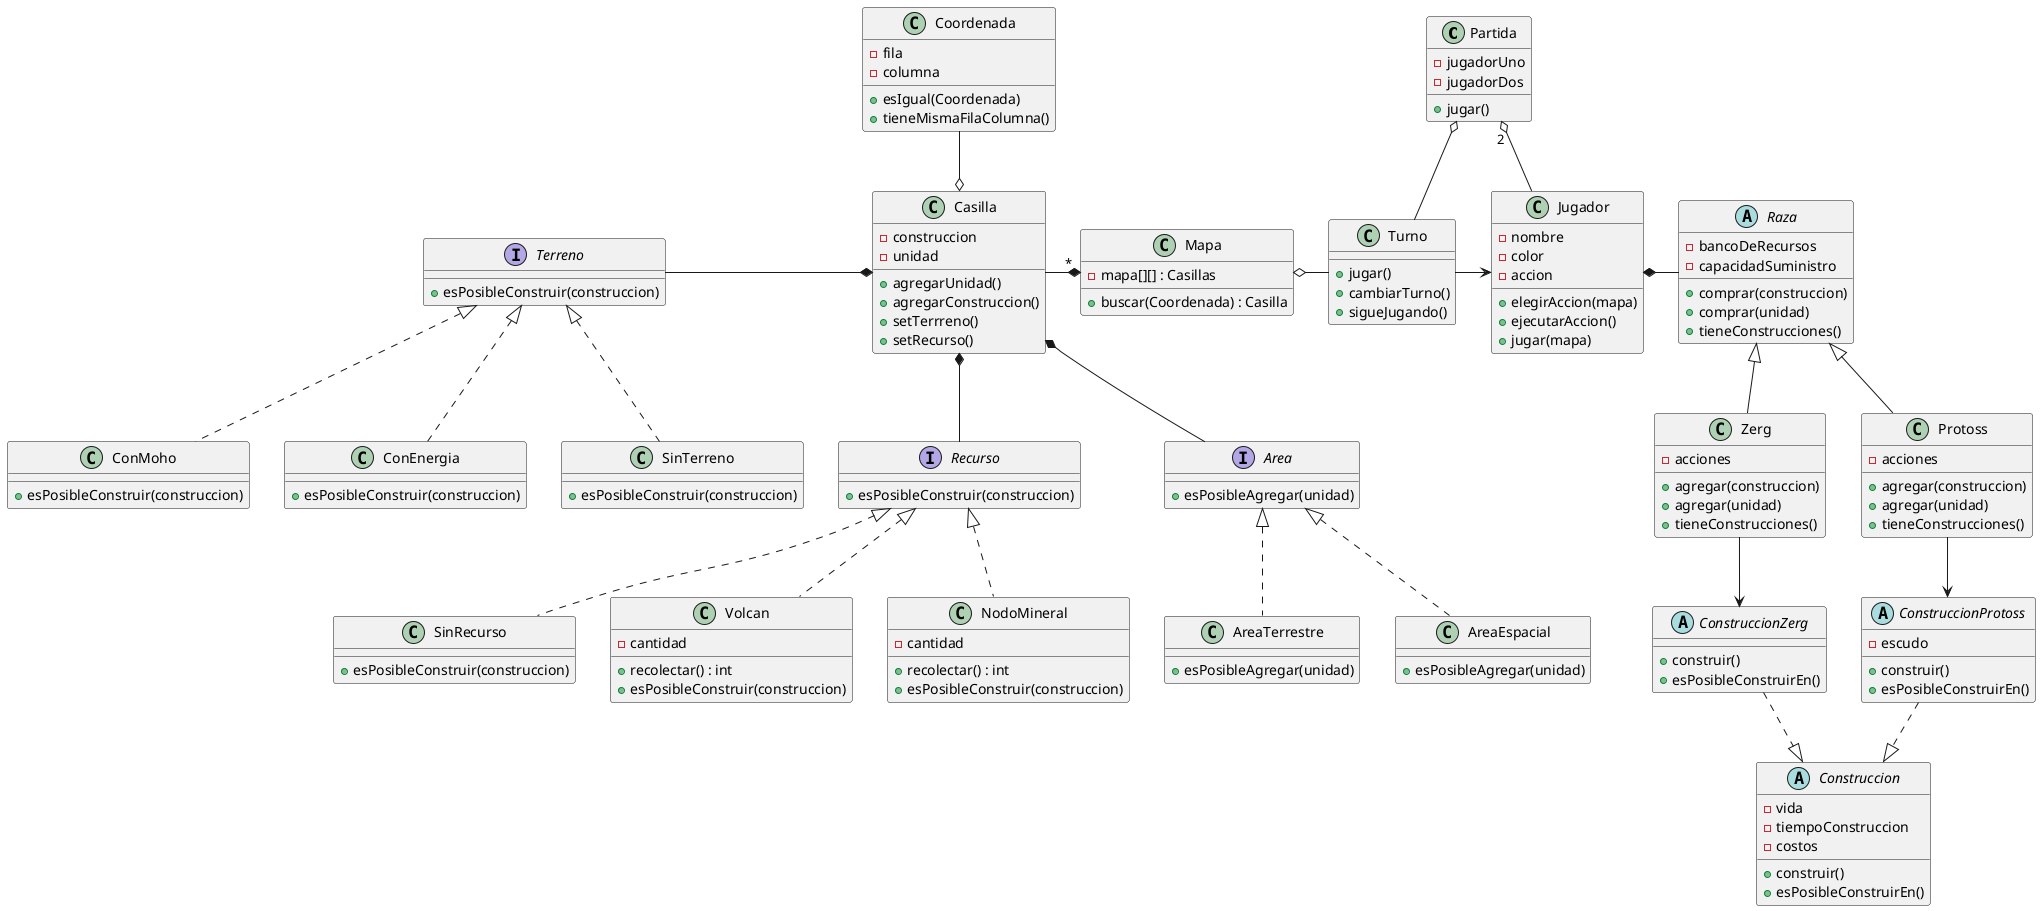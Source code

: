 @startuml
'https://plantuml.com/class-diagram

class Partida {
    - jugadorUno
    - jugadorDos

    + jugar()
}

class Jugador {
    - nombre
    - color
    - accion

    + elegirAccion(mapa)
    + ejecutarAccion()
    + jugar(mapa)
}

abstract class Raza {
    - bancoDeRecursos
    - capacidadSuministro

    + comprar(construccion)
    + comprar(unidad)
    + tieneConstrucciones()
}

class Zerg {
    - acciones
    + agregar(construccion)
    + agregar(unidad)
    + tieneConstrucciones()
}

class Protoss {
    - acciones
    + agregar(construccion)
    + agregar(unidad)
    + tieneConstrucciones()
}

abstract class Construccion {
    - vida
    - tiempoConstruccion
    - costos
    + construir()
    + esPosibleConstruirEn()
}

abstract class ConstruccionZerg {
    + construir()
    + esPosibleConstruirEn()
}

abstract class ConstruccionProtoss {
    - escudo
    + construir()
    + esPosibleConstruirEn()
}

class Mapa {
    - mapa[][] : Casillas

    + buscar(Coordenada) : Casilla
}

class Casilla {

    - construccion
    - unidad

    + agregarUnidad()
    + agregarConstruccion()
    + setTerrreno()
    + setRecurso()
}

class Coordenada {
    - fila
    - columna

    +esIgual(Coordenada)
    +tieneMismaFilaColumna()
}

class SinRecurso {
    + esPosibleConstruir(construccion)
}

interface Terreno {
    + esPosibleConstruir(construccion)
}

class ConMoho {
    + esPosibleConstruir(construccion)
}

class ConEnergia {
    + esPosibleConstruir(construccion)
}

class SinTerreno {
    + esPosibleConstruir(construccion)
}

class Volcan {
    - cantidad
    + recolectar() : int
    + esPosibleConstruir(construccion)
}

class NodoMineral {
    - cantidad
    + recolectar() : int
    + esPosibleConstruir(construccion)
}

class Turno {

    +jugar()
    +cambiarTurno()
    +sigueJugando()
}

interface Recurso {
    + esPosibleConstruir(construccion)
}


Partida "2" o-- Jugador
Partida o-- Turno
Turno -> Jugador

Jugador *- Raza
Raza <|-- Zerg
Raza <|-- Protoss
Zerg --> ConstruccionZerg
Protoss --> ConstruccionProtoss
ConstruccionZerg ..|> Construccion
ConstruccionProtoss ..|> Construccion

Mapa o- Turno
Casilla -* "*" Mapa
Coordenada --o Casilla

Casilla *-left- Terreno
Terreno <|.. ConEnergia
Terreno <|.. ConMoho
Terreno <|.. SinTerreno

Casilla *-- Recurso
Recurso <|.. Volcan
Recurso <|.. NodoMineral
Recurso <|.. SinRecurso

interface Area{
 +esPosibleAgregar(unidad)
}
class AreaTerrestre{
+esPosibleAgregar(unidad)
}
class AreaEspacial{
+esPosibleAgregar(unidad)
}

Casilla *-- Area
Area <|.. AreaEspacial
Area <|.. AreaTerrestre





@enduml